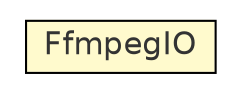 #!/usr/local/bin/dot
#
# Class diagram 
# Generated by UmlGraph version 4.8 (http://www.spinellis.gr/sw/umlgraph)
#

digraph G {
	edge [fontname="Helvetica",fontsize=10,labelfontname="Helvetica",labelfontsize=10];
	node [fontname="Helvetica",fontsize=10,shape=plaintext];
	rankdir=LR;
	ranksep=1;
	// com.xuggle.xuggler.io.FfmpegIO
	c27892 [label=<<table border="0" cellborder="1" cellspacing="0" cellpadding="2" port="p" bgcolor="lemonChiffon" href="./FfmpegIO.html">
		<tr><td><table border="0" cellspacing="0" cellpadding="1">
			<tr><td> FfmpegIO </td></tr>
		</table></td></tr>
		</table>>, fontname="Helvetica", fontcolor="grey20", fontsize=15.0];
}

